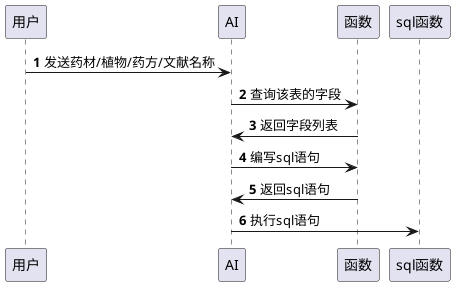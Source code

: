 @startuml
'https://plantuml.com/sequence-diagram

autonumber
用户 -> AI : 发送药材/植物/药方/文献名称
AI -> 函数 : 查询该表的字段
函数 -> AI : 返回字段列表
AI -> 函数 : 编写sql语句
函数 -> AI : 返回sql语句
AI -> sql函数 : 执行sql语句
@enduml